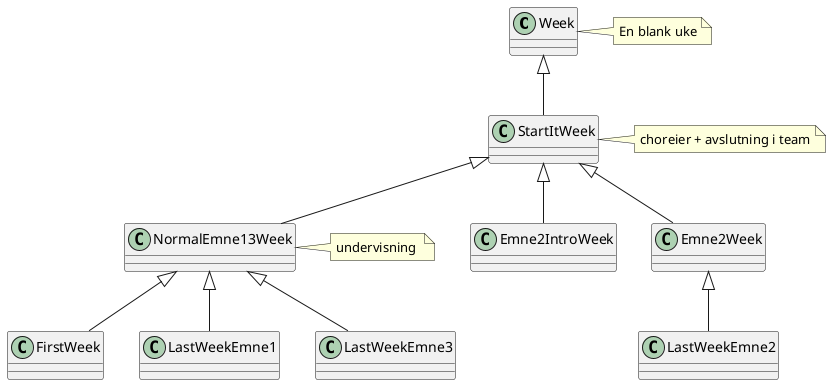 @startuml

' en generell uke, uavhengig av GET Academy
class Week 
class StartItWeek
' en typisk Start IT uke i emne 1 og 3
class NormalEmne13Week 
class FirstWeek
class LastWeekEmne1
class LastWeekEmne2
class LastWeekEmne3
class Emne2IntroWeek
class Emne2Week

StartItWeek <|-- NormalEmne13Week
NormalEmne13Week <|-- FirstWeek
NormalEmne13Week <|-- LastWeekEmne1
NormalEmne13Week <|-- LastWeekEmne3
Emne2Week <|-- LastWeekEmne2

StartItWeek <|-- Emne2Week
StartItWeek <|-- Emne2IntroWeek
Week <|-- StartItWeek 

note right of Week 
  En blank uke
end note

note right of StartItWeek 
  choreier + avslutning i team
end note

note right of NormalEmne13Week 
  undervisning 
end note

@enduml